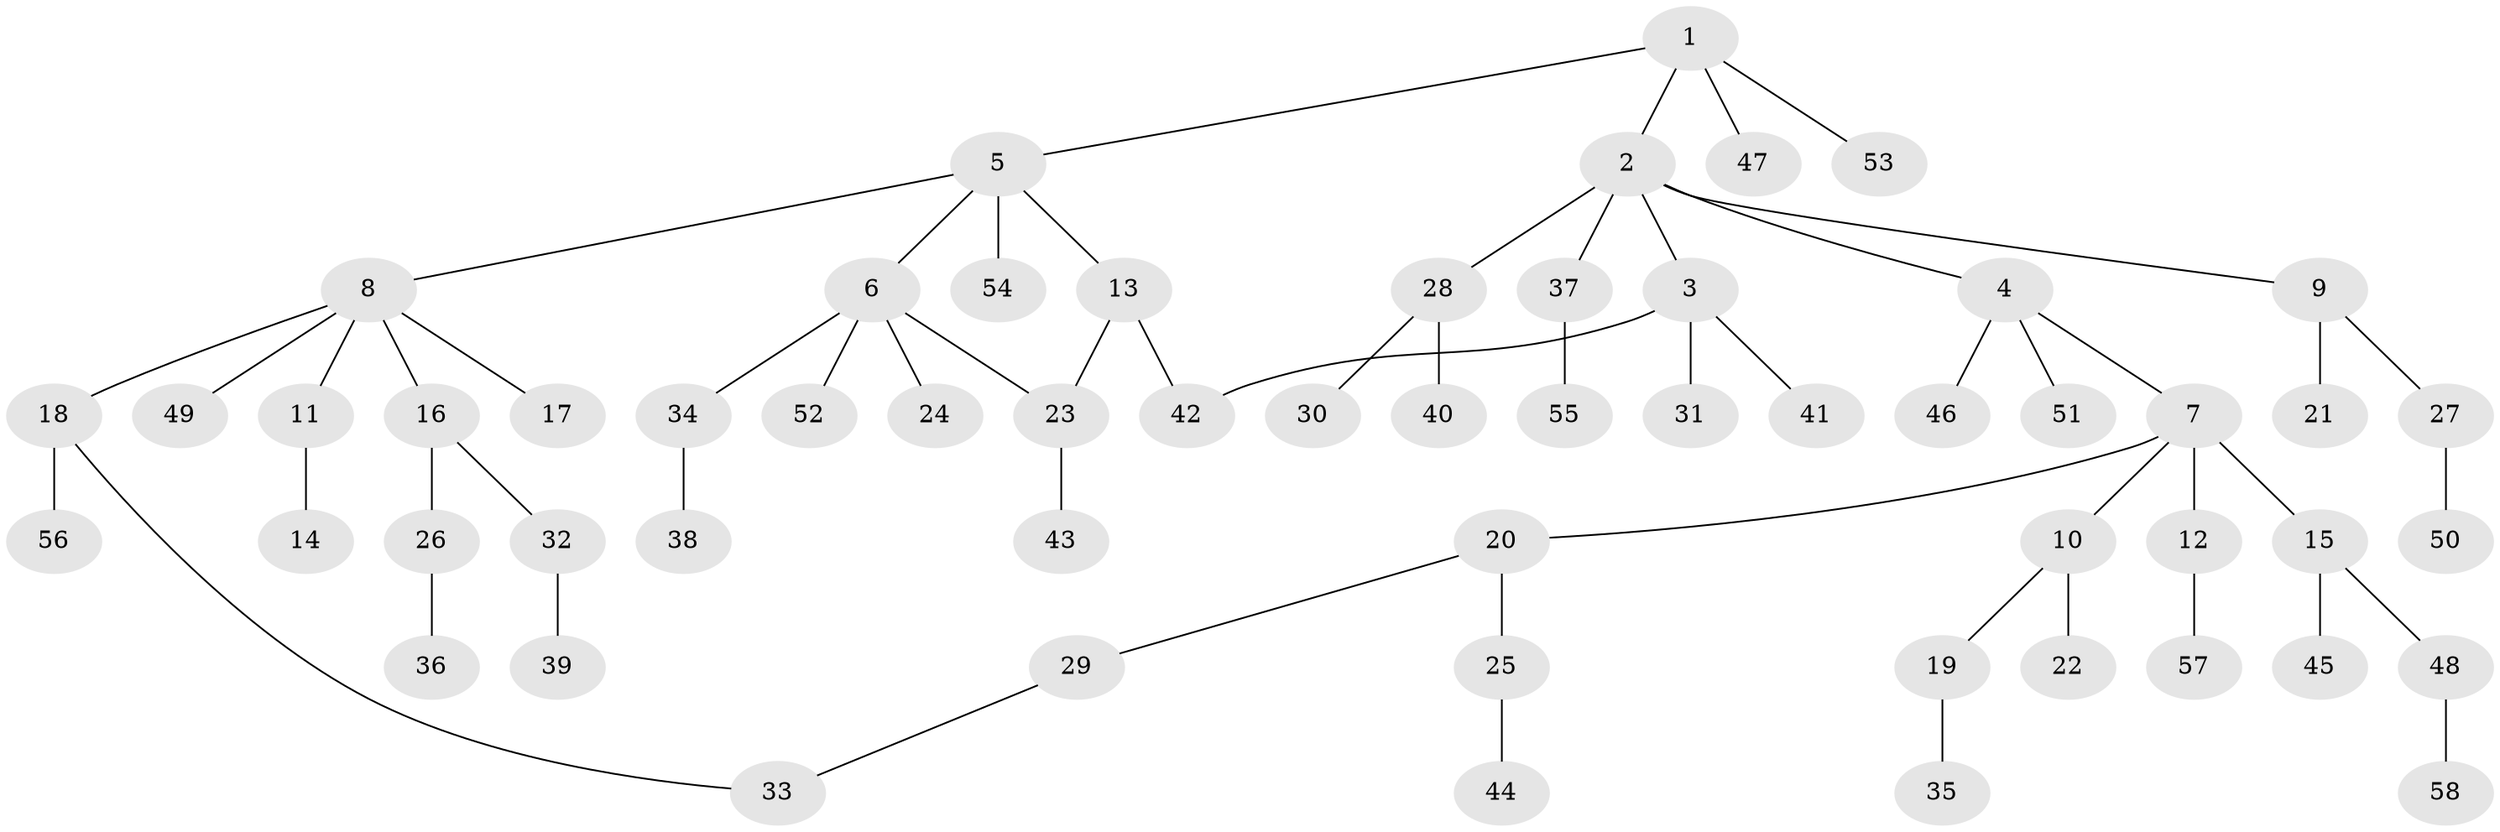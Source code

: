 // coarse degree distribution, {3: 0.2, 7: 0.02857142857142857, 4: 0.05714285714285714, 6: 0.02857142857142857, 5: 0.02857142857142857, 1: 0.5428571428571428, 2: 0.11428571428571428}
// Generated by graph-tools (version 1.1) at 2025/51/02/27/25 19:51:36]
// undirected, 58 vertices, 60 edges
graph export_dot {
graph [start="1"]
  node [color=gray90,style=filled];
  1;
  2;
  3;
  4;
  5;
  6;
  7;
  8;
  9;
  10;
  11;
  12;
  13;
  14;
  15;
  16;
  17;
  18;
  19;
  20;
  21;
  22;
  23;
  24;
  25;
  26;
  27;
  28;
  29;
  30;
  31;
  32;
  33;
  34;
  35;
  36;
  37;
  38;
  39;
  40;
  41;
  42;
  43;
  44;
  45;
  46;
  47;
  48;
  49;
  50;
  51;
  52;
  53;
  54;
  55;
  56;
  57;
  58;
  1 -- 2;
  1 -- 5;
  1 -- 47;
  1 -- 53;
  2 -- 3;
  2 -- 4;
  2 -- 9;
  2 -- 28;
  2 -- 37;
  3 -- 31;
  3 -- 41;
  3 -- 42;
  4 -- 7;
  4 -- 46;
  4 -- 51;
  5 -- 6;
  5 -- 8;
  5 -- 13;
  5 -- 54;
  6 -- 24;
  6 -- 34;
  6 -- 52;
  6 -- 23;
  7 -- 10;
  7 -- 12;
  7 -- 15;
  7 -- 20;
  8 -- 11;
  8 -- 16;
  8 -- 17;
  8 -- 18;
  8 -- 49;
  9 -- 21;
  9 -- 27;
  10 -- 19;
  10 -- 22;
  11 -- 14;
  12 -- 57;
  13 -- 23;
  13 -- 42;
  15 -- 45;
  15 -- 48;
  16 -- 26;
  16 -- 32;
  18 -- 56;
  18 -- 33;
  19 -- 35;
  20 -- 25;
  20 -- 29;
  23 -- 43;
  25 -- 44;
  26 -- 36;
  27 -- 50;
  28 -- 30;
  28 -- 40;
  29 -- 33;
  32 -- 39;
  34 -- 38;
  37 -- 55;
  48 -- 58;
}
